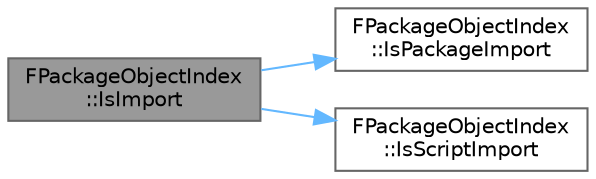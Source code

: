 digraph "FPackageObjectIndex::IsImport"
{
 // INTERACTIVE_SVG=YES
 // LATEX_PDF_SIZE
  bgcolor="transparent";
  edge [fontname=Helvetica,fontsize=10,labelfontname=Helvetica,labelfontsize=10];
  node [fontname=Helvetica,fontsize=10,shape=box,height=0.2,width=0.4];
  rankdir="LR";
  Node1 [id="Node000001",label="FPackageObjectIndex\l::IsImport",height=0.2,width=0.4,color="gray40", fillcolor="grey60", style="filled", fontcolor="black",tooltip=" "];
  Node1 -> Node2 [id="edge1_Node000001_Node000002",color="steelblue1",style="solid",tooltip=" "];
  Node2 [id="Node000002",label="FPackageObjectIndex\l::IsPackageImport",height=0.2,width=0.4,color="grey40", fillcolor="white", style="filled",URL="$da/dd6/classFPackageObjectIndex.html#a1bdcd2e36109bb5932bdcb0f35144f95",tooltip=" "];
  Node1 -> Node3 [id="edge2_Node000001_Node000003",color="steelblue1",style="solid",tooltip=" "];
  Node3 [id="Node000003",label="FPackageObjectIndex\l::IsScriptImport",height=0.2,width=0.4,color="grey40", fillcolor="white", style="filled",URL="$da/dd6/classFPackageObjectIndex.html#ab451c2c4996881175ee81e1510bda995",tooltip=" "];
}
